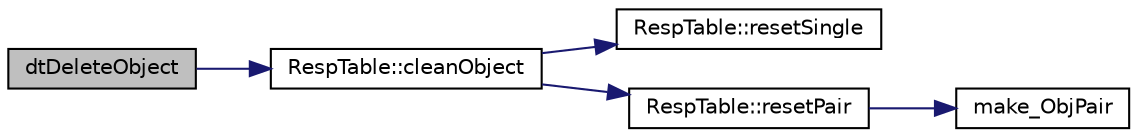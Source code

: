 digraph "dtDeleteObject"
{
  edge [fontname="Helvetica",fontsize="10",labelfontname="Helvetica",labelfontsize="10"];
  node [fontname="Helvetica",fontsize="10",shape=record];
  rankdir="LR";
  Node1 [label="dtDeleteObject",height=0.2,width=0.4,color="black", fillcolor="grey75", style="filled", fontcolor="black"];
  Node1 -> Node2 [color="midnightblue",fontsize="10",style="solid",fontname="Helvetica"];
  Node2 [label="RespTable::cleanObject",height=0.2,width=0.4,color="black", fillcolor="white", style="filled",URL="$class_resp_table.html#a514691bfc637b7d0a2156bba5e9d5abe"];
  Node2 -> Node3 [color="midnightblue",fontsize="10",style="solid",fontname="Helvetica"];
  Node3 [label="RespTable::resetSingle",height=0.2,width=0.4,color="black", fillcolor="white", style="filled",URL="$class_resp_table.html#a4a87f55965c3776bc463c75926a13765"];
  Node2 -> Node4 [color="midnightblue",fontsize="10",style="solid",fontname="Helvetica"];
  Node4 [label="RespTable::resetPair",height=0.2,width=0.4,color="black", fillcolor="white", style="filled",URL="$class_resp_table.html#aab3525a1f929c73112b968f466bafaf1"];
  Node4 -> Node5 [color="midnightblue",fontsize="10",style="solid",fontname="Helvetica"];
  Node5 [label="make_ObjPair",height=0.2,width=0.4,color="black", fillcolor="white", style="filled",URL="$_resp_table_8h.html#a147bd3ff217bf73c38e94e7b61ddec43"];
}
